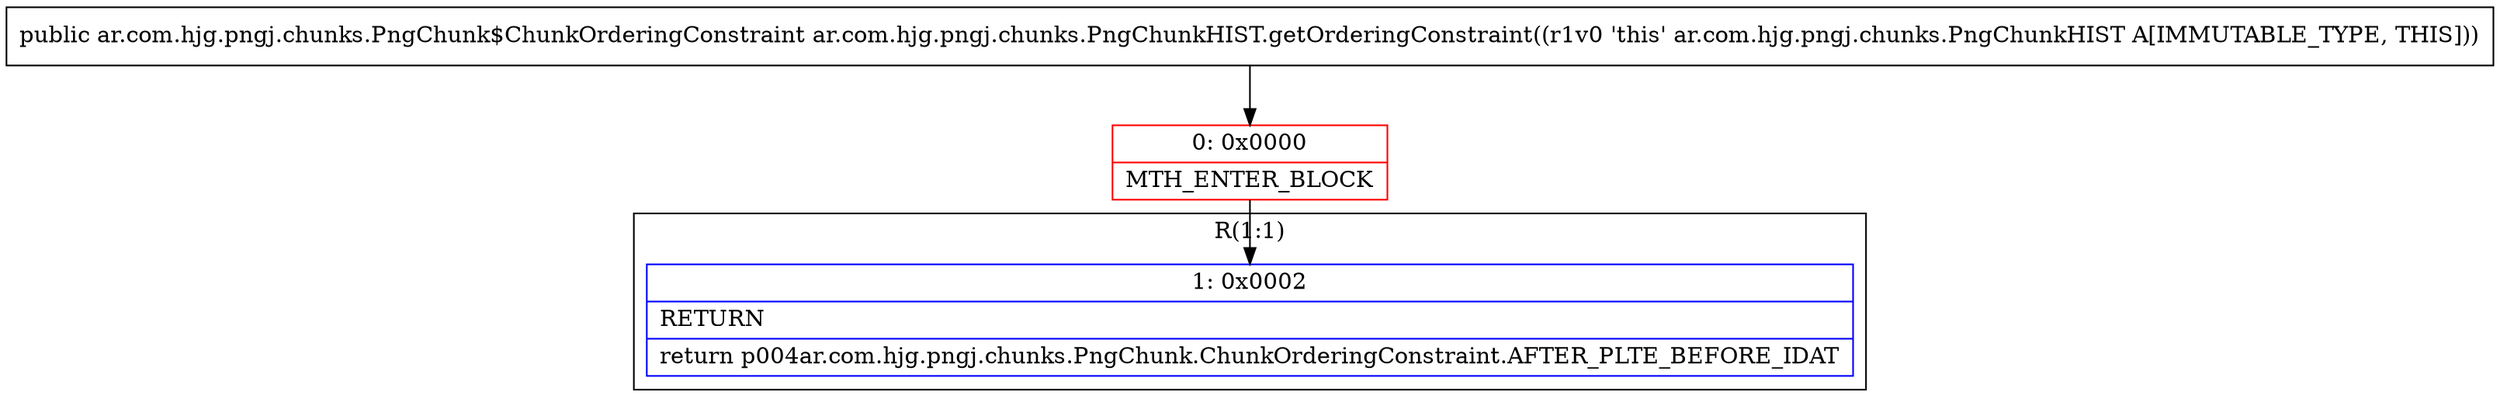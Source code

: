 digraph "CFG forar.com.hjg.pngj.chunks.PngChunkHIST.getOrderingConstraint()Lar\/com\/hjg\/pngj\/chunks\/PngChunk$ChunkOrderingConstraint;" {
subgraph cluster_Region_1243380302 {
label = "R(1:1)";
node [shape=record,color=blue];
Node_1 [shape=record,label="{1\:\ 0x0002|RETURN\l|return p004ar.com.hjg.pngj.chunks.PngChunk.ChunkOrderingConstraint.AFTER_PLTE_BEFORE_IDAT\l}"];
}
Node_0 [shape=record,color=red,label="{0\:\ 0x0000|MTH_ENTER_BLOCK\l}"];
MethodNode[shape=record,label="{public ar.com.hjg.pngj.chunks.PngChunk$ChunkOrderingConstraint ar.com.hjg.pngj.chunks.PngChunkHIST.getOrderingConstraint((r1v0 'this' ar.com.hjg.pngj.chunks.PngChunkHIST A[IMMUTABLE_TYPE, THIS])) }"];
MethodNode -> Node_0;
Node_0 -> Node_1;
}

